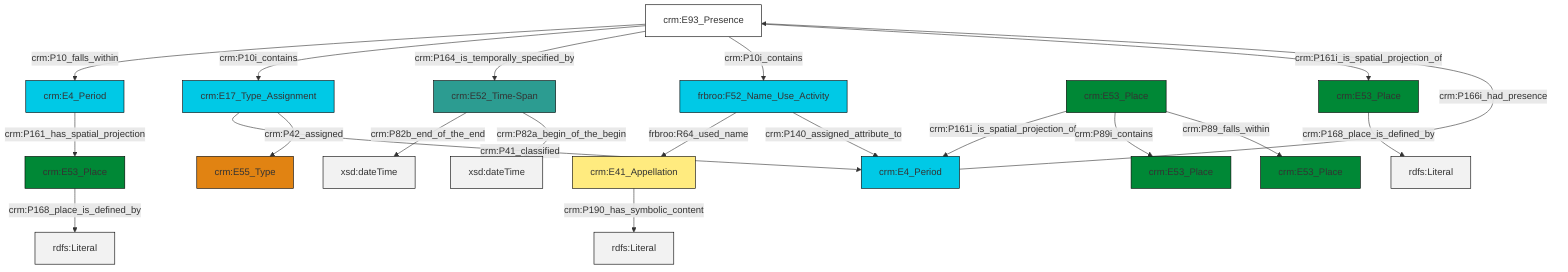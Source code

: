 graph TD
classDef Literal fill:#f2f2f2,stroke:#000000;
classDef CRM_Entity fill:#FFFFFF,stroke:#000000;
classDef Temporal_Entity fill:#00C9E6, stroke:#000000;
classDef Type fill:#E18312, stroke:#000000;
classDef Time-Span fill:#2C9C91, stroke:#000000;
classDef Appellation fill:#FFEB7F, stroke:#000000;
classDef Place fill:#008836, stroke:#000000;
classDef Persistent_Item fill:#B266B2, stroke:#000000;
classDef Conceptual_Object fill:#FFD700, stroke:#000000;
classDef Physical_Thing fill:#D2B48C, stroke:#000000;
classDef Actor fill:#f58aad, stroke:#000000;
classDef PC_Classes fill:#4ce600, stroke:#000000;
classDef Multi fill:#cccccc,stroke:#000000;

2["crm:E4_Period"]:::Temporal_Entity -->|crm:P161_has_spatial_projection| 3["crm:E53_Place"]:::Place
4["crm:E93_Presence"]:::CRM_Entity -->|crm:P10_falls_within| 2["crm:E4_Period"]:::Temporal_Entity
5["crm:E17_Type_Assignment"]:::Temporal_Entity -->|crm:P41_classified| 6["crm:E4_Period"]:::Temporal_Entity
7["frbroo:F52_Name_Use_Activity"]:::Temporal_Entity -->|frbroo:R64_used_name| 8["crm:E41_Appellation"]:::Appellation
4["crm:E93_Presence"]:::CRM_Entity -->|crm:P10i_contains| 5["crm:E17_Type_Assignment"]:::Temporal_Entity
8["crm:E41_Appellation"]:::Appellation -->|crm:P190_has_symbolic_content| 14[rdfs:Literal]:::Literal
15["crm:E52_Time-Span"]:::Time-Span -->|crm:P82b_end_of_the_end| 16[xsd:dateTime]:::Literal
6["crm:E4_Period"]:::Temporal_Entity -->|crm:P166i_had_presence| 4["crm:E93_Presence"]:::CRM_Entity
3["crm:E53_Place"]:::Place -->|crm:P168_place_is_defined_by| 20[rdfs:Literal]:::Literal
9["crm:E53_Place"]:::Place -->|crm:P161i_is_spatial_projection_of| 6["crm:E4_Period"]:::Temporal_Entity
9["crm:E53_Place"]:::Place -->|crm:P89i_contains| 21["crm:E53_Place"]:::Place
4["crm:E93_Presence"]:::CRM_Entity -->|crm:P164_is_temporally_specified_by| 15["crm:E52_Time-Span"]:::Time-Span
4["crm:E93_Presence"]:::CRM_Entity -->|crm:P10i_contains| 7["frbroo:F52_Name_Use_Activity"]:::Temporal_Entity
7["frbroo:F52_Name_Use_Activity"]:::Temporal_Entity -->|crm:P140_assigned_attribute_to| 6["crm:E4_Period"]:::Temporal_Entity
4["crm:E93_Presence"]:::CRM_Entity -->|crm:P161i_is_spatial_projection_of| 0["crm:E53_Place"]:::Place
0["crm:E53_Place"]:::Place -->|crm:P168_place_is_defined_by| 26[rdfs:Literal]:::Literal
5["crm:E17_Type_Assignment"]:::Temporal_Entity -->|crm:P42_assigned| 17["crm:E55_Type"]:::Type
9["crm:E53_Place"]:::Place -->|crm:P89_falls_within| 24["crm:E53_Place"]:::Place
15["crm:E52_Time-Span"]:::Time-Span -->|crm:P82a_begin_of_the_begin| 30[xsd:dateTime]:::Literal